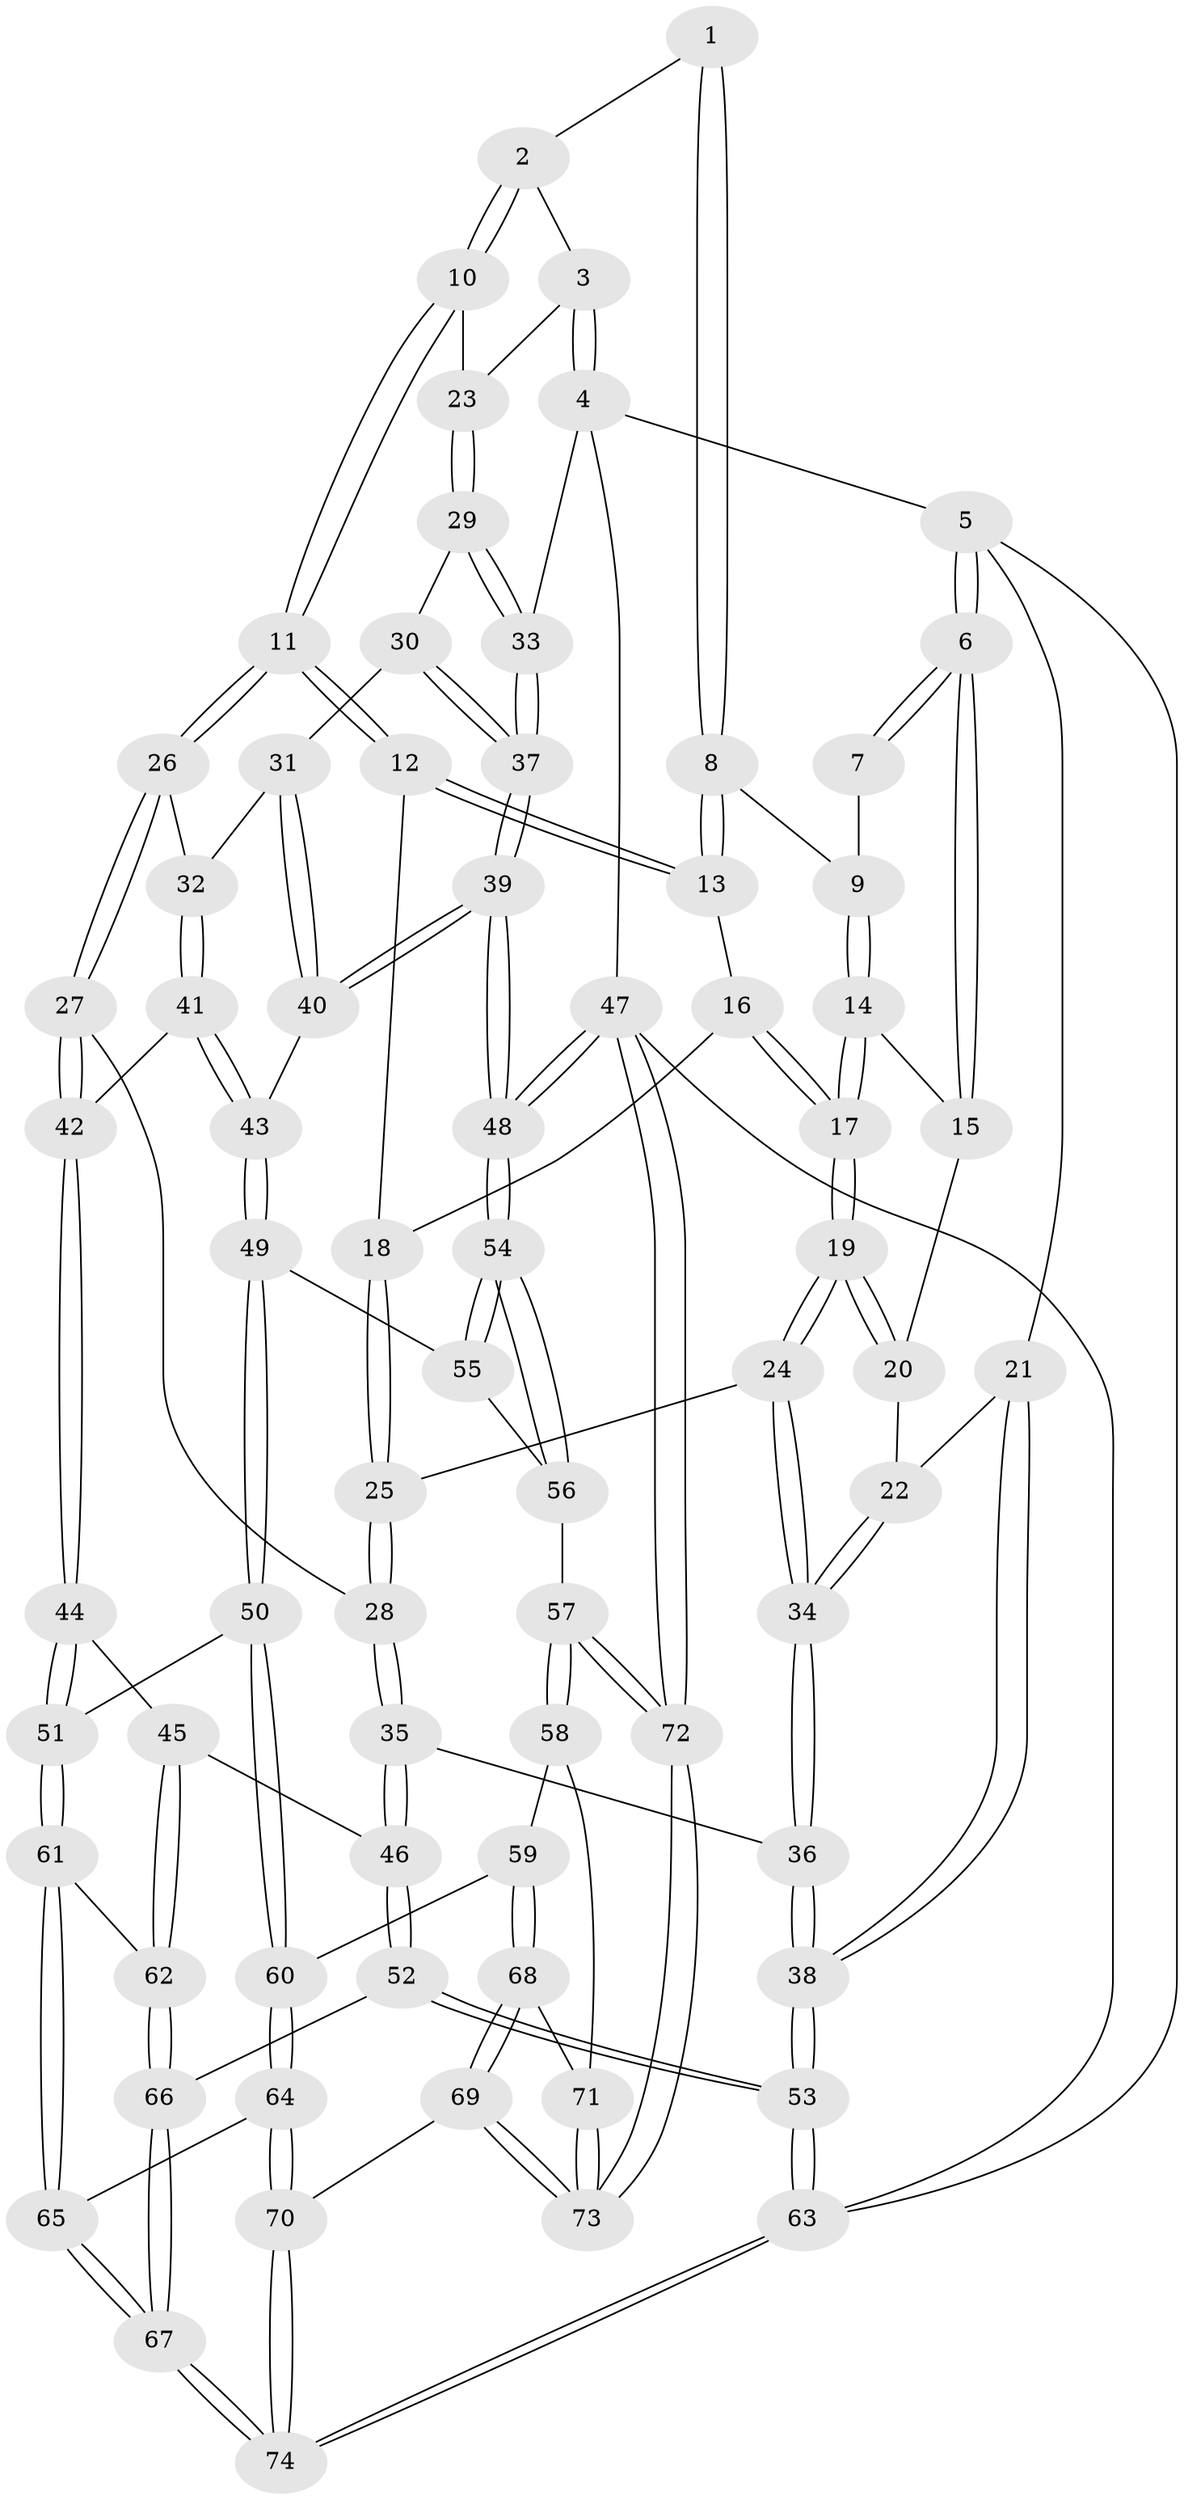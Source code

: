 // Generated by graph-tools (version 1.1) at 2025/16/03/09/25 04:16:54]
// undirected, 74 vertices, 182 edges
graph export_dot {
graph [start="1"]
  node [color=gray90,style=filled];
  1 [pos="+0.5775527815983538+0"];
  2 [pos="+0.6970128625298074+0"];
  3 [pos="+1+0"];
  4 [pos="+1+0"];
  5 [pos="+0+0"];
  6 [pos="+0+0"];
  7 [pos="+0.28647595313933955+0"];
  8 [pos="+0.4671224140056363+0.10114703105878559"];
  9 [pos="+0.3622568324787541+0.057113614236903726"];
  10 [pos="+0.6824710479957302+0.1350086874784675"];
  11 [pos="+0.6457700228234776+0.16544536593831244"];
  12 [pos="+0.6153184784808339+0.16374700474939913"];
  13 [pos="+0.49064522484752393+0.11736664204433898"];
  14 [pos="+0.32759564325025625+0.11446629791384026"];
  15 [pos="+0.17139234591230484+0.13708495319480568"];
  16 [pos="+0.44390902269619564+0.1709515474604034"];
  17 [pos="+0.3408442078761376+0.2670442134893059"];
  18 [pos="+0.44370261558010243+0.2642881291734254"];
  19 [pos="+0.33662255488384424+0.31239817773846873"];
  20 [pos="+0.16986752652314718+0.1651065251350787"];
  21 [pos="+0+0.14041019415254954"];
  22 [pos="+0.10025482898268437+0.28138111733148685"];
  23 [pos="+0.8340614765113132+0.18877470212637487"];
  24 [pos="+0.33918151511644146+0.3264274592945467"];
  25 [pos="+0.34470618508013273+0.3297291534389473"];
  26 [pos="+0.6234409507552001+0.3591311051647533"];
  27 [pos="+0.5333987701087664+0.4671593988632041"];
  28 [pos="+0.44803294626344187+0.4541979494166777"];
  29 [pos="+0.8934512706997219+0.256571253773682"];
  30 [pos="+0.8491770383216876+0.4005772840884378"];
  31 [pos="+0.8253047771674167+0.4221850838690419"];
  32 [pos="+0.8231185998007211+0.42324237769785705"];
  33 [pos="+1+0.2694865538861104"];
  34 [pos="+0.16268534043092187+0.38673349965841136"];
  35 [pos="+0.3190146230907841+0.59938156146896"];
  36 [pos="+0.12967222052957186+0.456719033193321"];
  37 [pos="+1+0.5665958063937451"];
  38 [pos="+0+0.622595690010932"];
  39 [pos="+1+0.5989405670407077"];
  40 [pos="+0.9374927433086493+0.5816712159153795"];
  41 [pos="+0.7587135869144589+0.5701514657031549"];
  42 [pos="+0.5578849195049775+0.508832972418345"];
  43 [pos="+0.7885089207983961+0.6346994523929333"];
  44 [pos="+0.5561486220122726+0.632221883492282"];
  45 [pos="+0.5134946595324792+0.6878969599517687"];
  46 [pos="+0.3073660701283613+0.7008446236753296"];
  47 [pos="+1+1"];
  48 [pos="+1+0.7015091103104729"];
  49 [pos="+0.7859457034048267+0.65227274766357"];
  50 [pos="+0.7073246057585024+0.7350425182287998"];
  51 [pos="+0.7061821595582924+0.7348963624493209"];
  52 [pos="+0.2653247228161146+0.7700002510928577"];
  53 [pos="+0+0.7555783741463143"];
  54 [pos="+1+0.7297918684872454"];
  55 [pos="+0.8060136689823171+0.6694224696120354"];
  56 [pos="+0.9273184434524653+0.8309908795621164"];
  57 [pos="+0.9191135700837759+0.8400812091020974"];
  58 [pos="+0.8414940929200432+0.8552971947145448"];
  59 [pos="+0.7561157649585388+0.8476688152395719"];
  60 [pos="+0.7387465869104928+0.8359573902351219"];
  61 [pos="+0.53750699212936+0.8206133890846048"];
  62 [pos="+0.5370751829437727+0.8203710826838367"];
  63 [pos="+0+1"];
  64 [pos="+0.6064574042343152+0.9254772937810742"];
  65 [pos="+0.5909950031767762+0.9145110427525249"];
  66 [pos="+0.3286301170455636+0.8688821456520491"];
  67 [pos="+0.3418383342192488+1"];
  68 [pos="+0.7553758296101734+0.9795365336309406"];
  69 [pos="+0.7165769479452189+1"];
  70 [pos="+0.6982144351887336+1"];
  71 [pos="+0.8281155496518111+0.9253042652407224"];
  72 [pos="+0.9393889220967853+1"];
  73 [pos="+0.9002969867966817+1"];
  74 [pos="+0.3070535334829557+1"];
  1 -- 2;
  1 -- 8;
  1 -- 8;
  2 -- 3;
  2 -- 10;
  2 -- 10;
  3 -- 4;
  3 -- 4;
  3 -- 23;
  4 -- 5;
  4 -- 33;
  4 -- 47;
  5 -- 6;
  5 -- 6;
  5 -- 21;
  5 -- 63;
  6 -- 7;
  6 -- 7;
  6 -- 15;
  6 -- 15;
  7 -- 9;
  8 -- 9;
  8 -- 13;
  8 -- 13;
  9 -- 14;
  9 -- 14;
  10 -- 11;
  10 -- 11;
  10 -- 23;
  11 -- 12;
  11 -- 12;
  11 -- 26;
  11 -- 26;
  12 -- 13;
  12 -- 13;
  12 -- 18;
  13 -- 16;
  14 -- 15;
  14 -- 17;
  14 -- 17;
  15 -- 20;
  16 -- 17;
  16 -- 17;
  16 -- 18;
  17 -- 19;
  17 -- 19;
  18 -- 25;
  18 -- 25;
  19 -- 20;
  19 -- 20;
  19 -- 24;
  19 -- 24;
  20 -- 22;
  21 -- 22;
  21 -- 38;
  21 -- 38;
  22 -- 34;
  22 -- 34;
  23 -- 29;
  23 -- 29;
  24 -- 25;
  24 -- 34;
  24 -- 34;
  25 -- 28;
  25 -- 28;
  26 -- 27;
  26 -- 27;
  26 -- 32;
  27 -- 28;
  27 -- 42;
  27 -- 42;
  28 -- 35;
  28 -- 35;
  29 -- 30;
  29 -- 33;
  29 -- 33;
  30 -- 31;
  30 -- 37;
  30 -- 37;
  31 -- 32;
  31 -- 40;
  31 -- 40;
  32 -- 41;
  32 -- 41;
  33 -- 37;
  33 -- 37;
  34 -- 36;
  34 -- 36;
  35 -- 36;
  35 -- 46;
  35 -- 46;
  36 -- 38;
  36 -- 38;
  37 -- 39;
  37 -- 39;
  38 -- 53;
  38 -- 53;
  39 -- 40;
  39 -- 40;
  39 -- 48;
  39 -- 48;
  40 -- 43;
  41 -- 42;
  41 -- 43;
  41 -- 43;
  42 -- 44;
  42 -- 44;
  43 -- 49;
  43 -- 49;
  44 -- 45;
  44 -- 51;
  44 -- 51;
  45 -- 46;
  45 -- 62;
  45 -- 62;
  46 -- 52;
  46 -- 52;
  47 -- 48;
  47 -- 48;
  47 -- 72;
  47 -- 72;
  47 -- 63;
  48 -- 54;
  48 -- 54;
  49 -- 50;
  49 -- 50;
  49 -- 55;
  50 -- 51;
  50 -- 60;
  50 -- 60;
  51 -- 61;
  51 -- 61;
  52 -- 53;
  52 -- 53;
  52 -- 66;
  53 -- 63;
  53 -- 63;
  54 -- 55;
  54 -- 55;
  54 -- 56;
  54 -- 56;
  55 -- 56;
  56 -- 57;
  57 -- 58;
  57 -- 58;
  57 -- 72;
  57 -- 72;
  58 -- 59;
  58 -- 71;
  59 -- 60;
  59 -- 68;
  59 -- 68;
  60 -- 64;
  60 -- 64;
  61 -- 62;
  61 -- 65;
  61 -- 65;
  62 -- 66;
  62 -- 66;
  63 -- 74;
  63 -- 74;
  64 -- 65;
  64 -- 70;
  64 -- 70;
  65 -- 67;
  65 -- 67;
  66 -- 67;
  66 -- 67;
  67 -- 74;
  67 -- 74;
  68 -- 69;
  68 -- 69;
  68 -- 71;
  69 -- 70;
  69 -- 73;
  69 -- 73;
  70 -- 74;
  70 -- 74;
  71 -- 73;
  71 -- 73;
  72 -- 73;
  72 -- 73;
}
